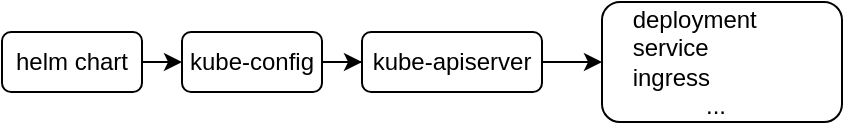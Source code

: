 <mxfile version="22.1.5" type="github">
  <diagram name="Page-1" id="JxQtIGuL1HX6G6ALxYl1">
    <mxGraphModel dx="488" dy="314" grid="1" gridSize="10" guides="1" tooltips="1" connect="1" arrows="1" fold="1" page="1" pageScale="1" pageWidth="827" pageHeight="1169" math="0" shadow="0">
      <root>
        <mxCell id="0" />
        <mxCell id="1" parent="0" />
        <mxCell id="LLf0_JildX3zrnSfgbZ6-6" style="edgeStyle=orthogonalEdgeStyle;rounded=0;orthogonalLoop=1;jettySize=auto;html=1;exitX=1;exitY=0.5;exitDx=0;exitDy=0;entryX=0;entryY=0.5;entryDx=0;entryDy=0;" edge="1" parent="1" source="LLf0_JildX3zrnSfgbZ6-2" target="LLf0_JildX3zrnSfgbZ6-3">
          <mxGeometry relative="1" as="geometry" />
        </mxCell>
        <mxCell id="LLf0_JildX3zrnSfgbZ6-2" value="helm chart" style="rounded=1;whiteSpace=wrap;html=1;" vertex="1" parent="1">
          <mxGeometry x="180" y="490" width="70" height="30" as="geometry" />
        </mxCell>
        <mxCell id="LLf0_JildX3zrnSfgbZ6-7" style="edgeStyle=orthogonalEdgeStyle;rounded=0;orthogonalLoop=1;jettySize=auto;html=1;exitX=1;exitY=0.5;exitDx=0;exitDy=0;" edge="1" parent="1" source="LLf0_JildX3zrnSfgbZ6-3" target="LLf0_JildX3zrnSfgbZ6-4">
          <mxGeometry relative="1" as="geometry" />
        </mxCell>
        <mxCell id="LLf0_JildX3zrnSfgbZ6-3" value="kube-config" style="rounded=1;whiteSpace=wrap;html=1;" vertex="1" parent="1">
          <mxGeometry x="270" y="490" width="70" height="30" as="geometry" />
        </mxCell>
        <mxCell id="LLf0_JildX3zrnSfgbZ6-8" style="edgeStyle=orthogonalEdgeStyle;rounded=0;orthogonalLoop=1;jettySize=auto;html=1;exitX=1;exitY=0.5;exitDx=0;exitDy=0;" edge="1" parent="1" source="LLf0_JildX3zrnSfgbZ6-4" target="LLf0_JildX3zrnSfgbZ6-5">
          <mxGeometry relative="1" as="geometry" />
        </mxCell>
        <mxCell id="LLf0_JildX3zrnSfgbZ6-4" value="kube-apiserver" style="rounded=1;whiteSpace=wrap;html=1;" vertex="1" parent="1">
          <mxGeometry x="360" y="490" width="90" height="30" as="geometry" />
        </mxCell>
        <mxCell id="LLf0_JildX3zrnSfgbZ6-5" value="&amp;nbsp; &amp;nbsp; deployment&lt;br&gt;&amp;nbsp; &amp;nbsp; service&lt;br&gt;&amp;nbsp; &amp;nbsp; ingress&lt;br&gt;&amp;nbsp; &amp;nbsp; &amp;nbsp; &amp;nbsp; &amp;nbsp; &amp;nbsp; &amp;nbsp; &amp;nbsp;..." style="rounded=1;whiteSpace=wrap;html=1;align=left;" vertex="1" parent="1">
          <mxGeometry x="480" y="475" width="120" height="60" as="geometry" />
        </mxCell>
      </root>
    </mxGraphModel>
  </diagram>
</mxfile>

